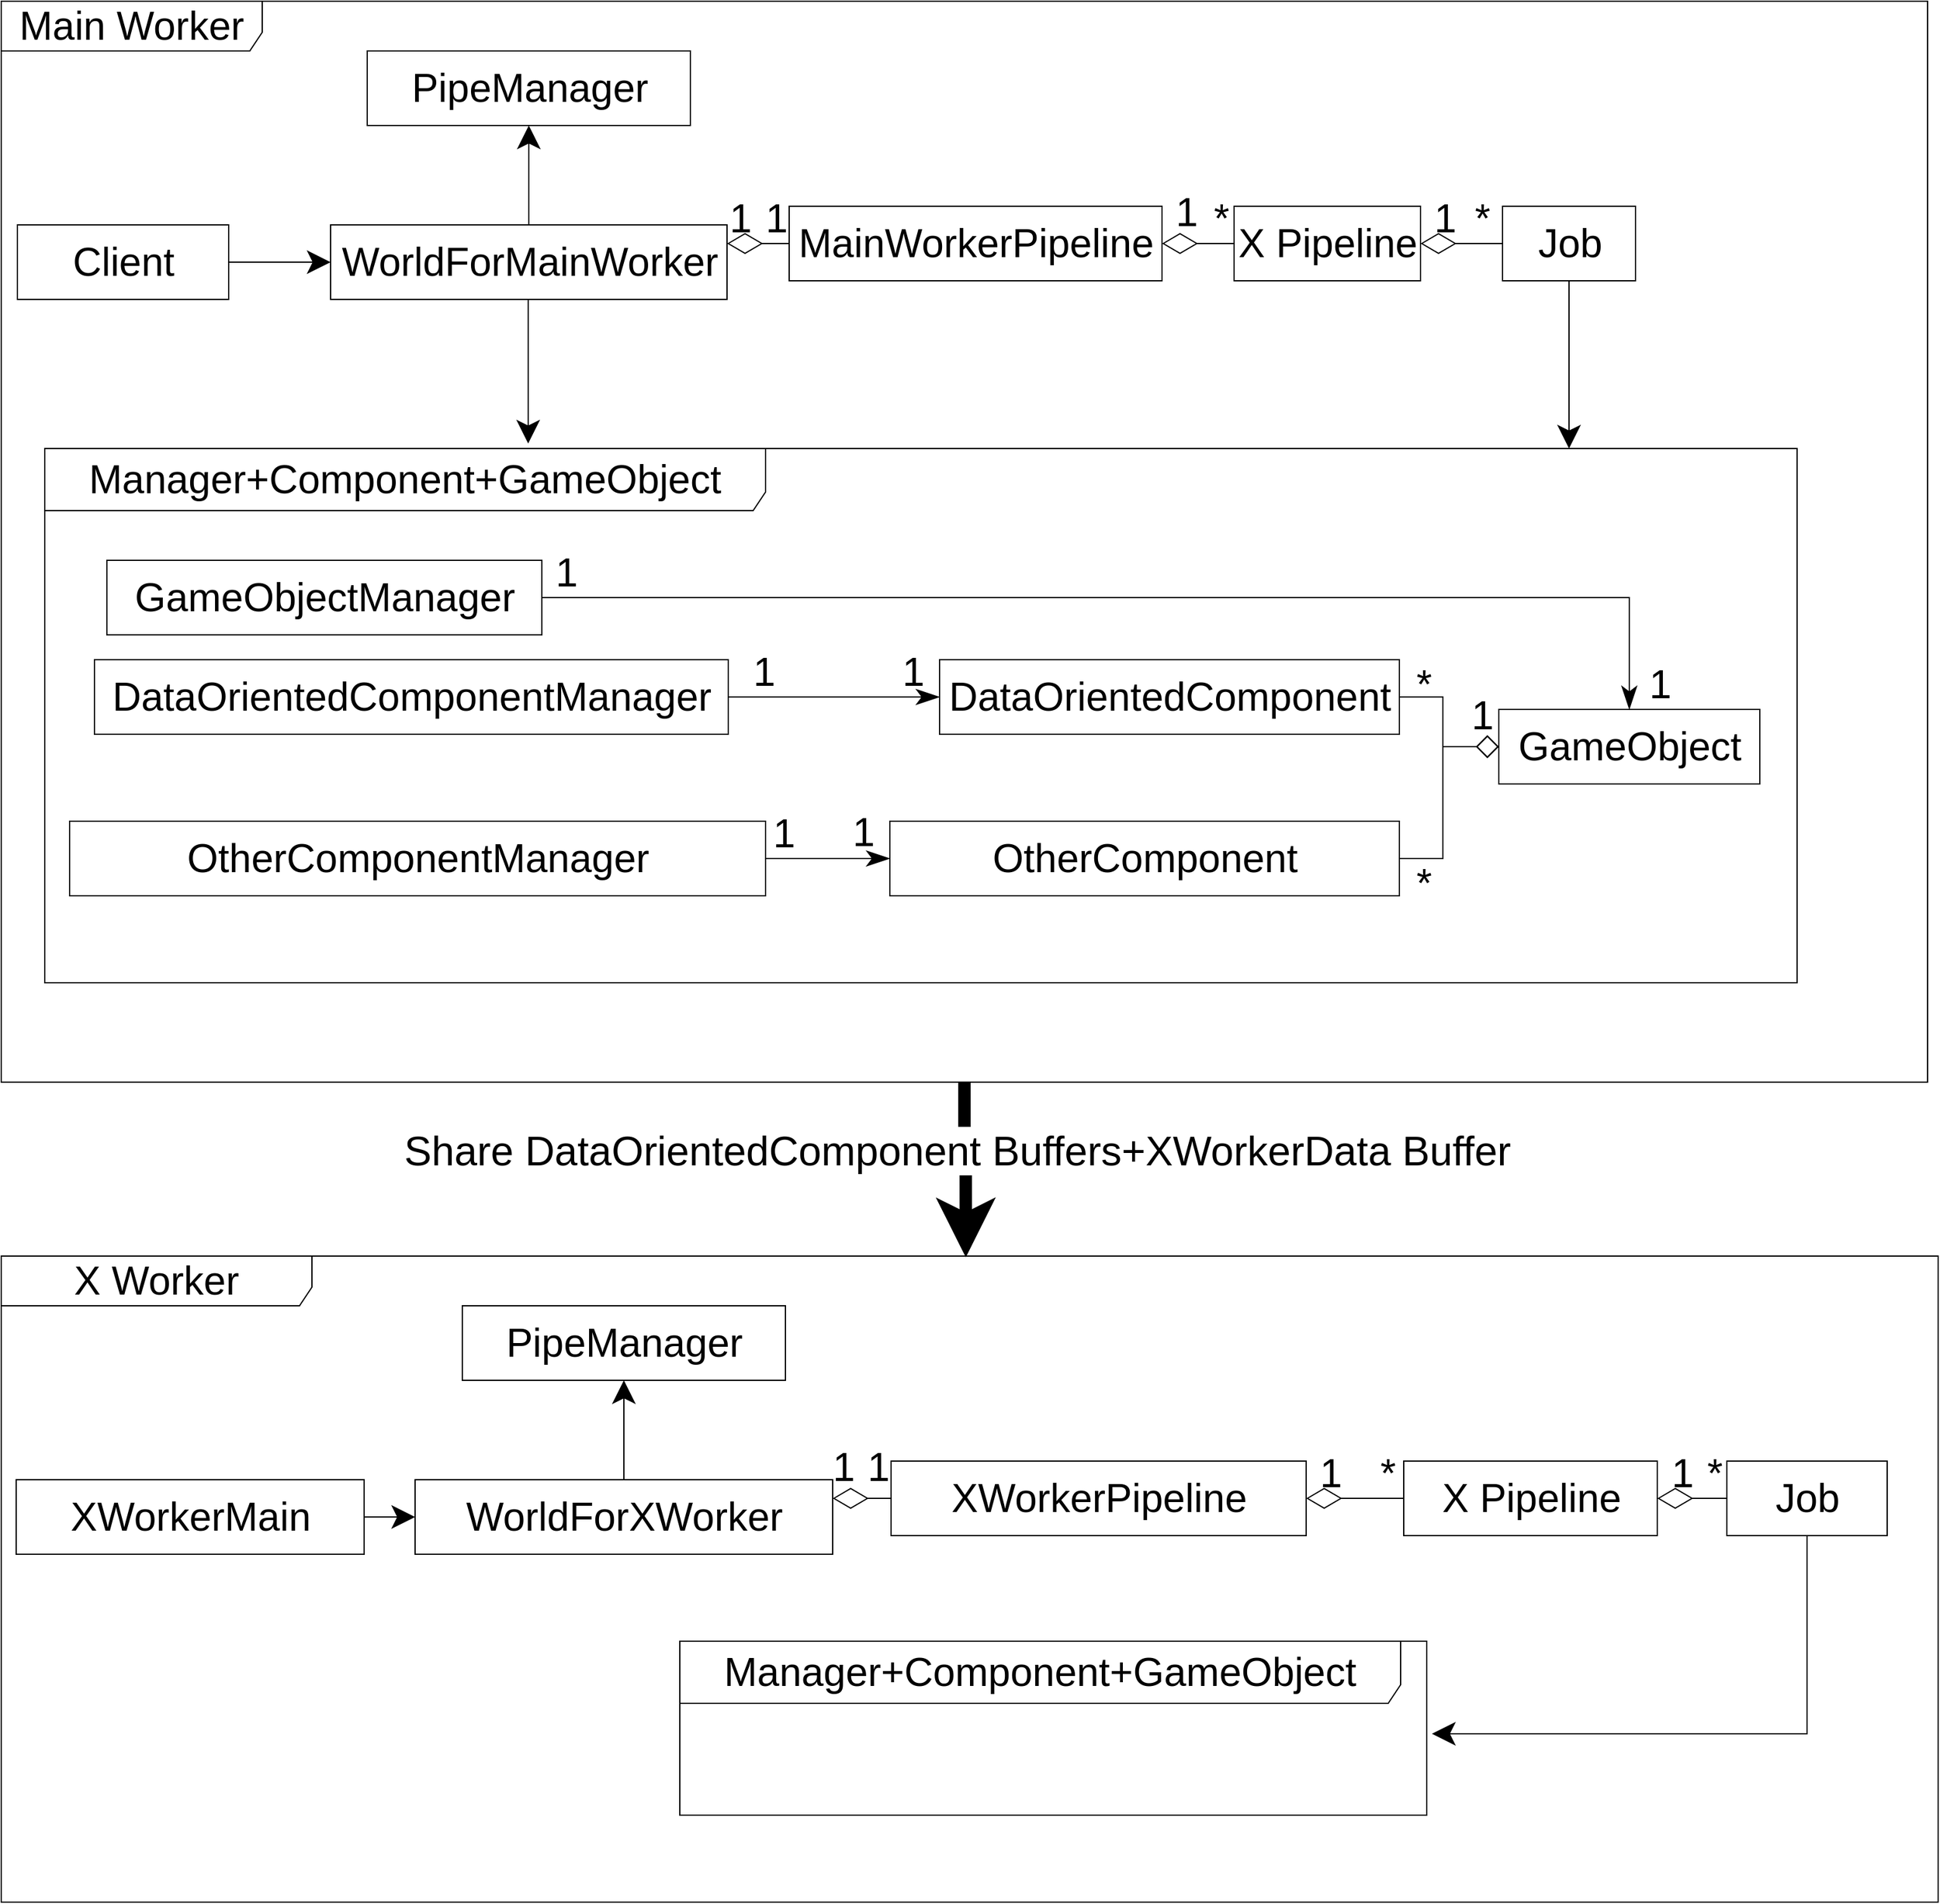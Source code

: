 <mxfile version="14.6.13" type="device"><diagram id="nAdpOtSs0KrQQDNCDKNN" name="第 1 页"><mxGraphModel dx="2719" dy="1344" grid="1" gridSize="10" guides="1" tooltips="1" connect="1" arrows="1" fold="1" page="1" pageScale="1" pageWidth="827" pageHeight="1169" math="0" shadow="0"><root><mxCell id="0"/><mxCell id="1" parent="0"/><mxCell id="TCRZuJQNpXyztrUDCK3c-104" style="edgeStyle=orthogonalEdgeStyle;rounded=0;orthogonalLoop=1;jettySize=auto;html=1;entryX=0.498;entryY=0.002;entryDx=0;entryDy=0;entryPerimeter=0;startSize=16;endSize=16;strokeWidth=10;" parent="1" source="TCRZuJQNpXyztrUDCK3c-1" target="TCRZuJQNpXyztrUDCK3c-21" edge="1"><mxGeometry relative="1" as="geometry"/></mxCell><mxCell id="TCRZuJQNpXyztrUDCK3c-105" value="&lt;font style=&quot;font-size: 33px&quot;&gt;Share DataOrientedComponent Buffers+XWorkerData Buffer&lt;/font&gt;" style="edgeLabel;html=1;align=center;verticalAlign=middle;resizable=0;points=[];" parent="TCRZuJQNpXyztrUDCK3c-104" vertex="1" connectable="0"><mxGeometry x="-0.168" y="-7" relative="1" as="geometry"><mxPoint x="1" y="-4" as="offset"/></mxGeometry></mxCell><mxCell id="TCRZuJQNpXyztrUDCK3c-1" value="Main Worker" style="shape=umlFrame;whiteSpace=wrap;html=1;width=210;height=40;fontSize=32;" parent="1" vertex="1"><mxGeometry x="-195" y="210" width="1550" height="870" as="geometry"/></mxCell><mxCell id="TCRZuJQNpXyztrUDCK3c-3" value="" style="edgeStyle=orthogonalEdgeStyle;rounded=0;orthogonalLoop=1;jettySize=auto;html=1;endSize=16;startSize=16;" parent="1" source="TCRZuJQNpXyztrUDCK3c-4" target="TCRZuJQNpXyztrUDCK3c-9" edge="1"><mxGeometry relative="1" as="geometry"/></mxCell><mxCell id="TCRZuJQNpXyztrUDCK3c-4" value="Client" style="html=1;fontSize=32;" parent="1" vertex="1"><mxGeometry x="-182" y="390.0" width="170" height="60" as="geometry"/></mxCell><mxCell id="TCRZuJQNpXyztrUDCK3c-5" value="" style="edgeStyle=orthogonalEdgeStyle;rounded=0;orthogonalLoop=1;jettySize=auto;html=1;endSize=16;startSize=16;" parent="1" source="TCRZuJQNpXyztrUDCK3c-9" target="TCRZuJQNpXyztrUDCK3c-10" edge="1"><mxGeometry relative="1" as="geometry"/></mxCell><mxCell id="TCRZuJQNpXyztrUDCK3c-6" value="" style="edgeStyle=orthogonalEdgeStyle;rounded=0;orthogonalLoop=1;jettySize=auto;html=1;endSize=26;startSize=26;startArrow=diamondThin;startFill=0;endArrow=none;endFill=0;exitX=1;exitY=0.25;exitDx=0;exitDy=0;" parent="1" source="TCRZuJQNpXyztrUDCK3c-9" target="TCRZuJQNpXyztrUDCK3c-12" edge="1"><mxGeometry relative="1" as="geometry"/></mxCell><mxCell id="TCRZuJQNpXyztrUDCK3c-102" style="edgeStyle=orthogonalEdgeStyle;rounded=0;orthogonalLoop=1;jettySize=auto;html=1;endSize=16;startSize=16;" parent="1" source="TCRZuJQNpXyztrUDCK3c-9" edge="1"><mxGeometry relative="1" as="geometry"><mxPoint x="229" y="566" as="targetPoint"/></mxGeometry></mxCell><mxCell id="TCRZuJQNpXyztrUDCK3c-9" value="WorldForMainWorker" style="html=1;fontSize=32;" parent="1" vertex="1"><mxGeometry x="70" y="390" width="319" height="60" as="geometry"/></mxCell><mxCell id="TCRZuJQNpXyztrUDCK3c-10" value="PipeManager" style="html=1;fontSize=32;" parent="1" vertex="1"><mxGeometry x="99.5" y="250" width="260" height="60" as="geometry"/></mxCell><mxCell id="Ty6sEvQHznma4aM35DVC-3" style="edgeStyle=orthogonalEdgeStyle;rounded=0;orthogonalLoop=1;jettySize=auto;html=1;startSize=26;endSize=26;startArrow=diamondThin;startFill=0;endArrow=none;endFill=0;" parent="1" source="TCRZuJQNpXyztrUDCK3c-12" target="Ty6sEvQHznma4aM35DVC-1" edge="1"><mxGeometry relative="1" as="geometry"/></mxCell><mxCell id="TCRZuJQNpXyztrUDCK3c-12" value="MainWorkerPipeline" style="html=1;fontSize=32;" parent="1" vertex="1"><mxGeometry x="439" y="375" width="300" height="60" as="geometry"/></mxCell><mxCell id="TCRZuJQNpXyztrUDCK3c-21" value="X Worker" style="shape=umlFrame;whiteSpace=wrap;html=1;width=250;height=40;fontSize=32;" parent="1" vertex="1"><mxGeometry x="-195" y="1220" width="1558.5" height="520" as="geometry"/></mxCell><mxCell id="TCRZuJQNpXyztrUDCK3c-22" value="&lt;font style=&quot;font-size: 32px&quot;&gt;Manager+&lt;/font&gt;Component+GameObject" style="shape=umlFrame;whiteSpace=wrap;html=1;width=580;height=50;fontSize=32;" parent="1" vertex="1"><mxGeometry x="351" y="1530" width="601" height="140" as="geometry"/></mxCell><mxCell id="TCRZuJQNpXyztrUDCK3c-23" value="" style="edgeStyle=orthogonalEdgeStyle;rounded=0;orthogonalLoop=1;jettySize=auto;html=1;endSize=16;startSize=16;" parent="1" source="TCRZuJQNpXyztrUDCK3c-24" target="TCRZuJQNpXyztrUDCK3c-28" edge="1"><mxGeometry relative="1" as="geometry"/></mxCell><mxCell id="TCRZuJQNpXyztrUDCK3c-24" value="XWorkerMain" style="html=1;fontSize=32;" parent="1" vertex="1"><mxGeometry x="-183" y="1400" width="280" height="60" as="geometry"/></mxCell><mxCell id="TCRZuJQNpXyztrUDCK3c-25" value="" style="edgeStyle=orthogonalEdgeStyle;rounded=0;orthogonalLoop=1;jettySize=auto;html=1;endSize=16;startSize=16;" parent="1" source="TCRZuJQNpXyztrUDCK3c-28" target="TCRZuJQNpXyztrUDCK3c-29" edge="1"><mxGeometry relative="1" as="geometry"/></mxCell><mxCell id="TCRZuJQNpXyztrUDCK3c-26" value="" style="edgeStyle=orthogonalEdgeStyle;rounded=0;orthogonalLoop=1;jettySize=auto;html=1;endSize=26;startSize=26;startArrow=diamondThin;startFill=0;endArrow=none;endFill=0;exitX=1;exitY=0.25;exitDx=0;exitDy=0;" parent="1" source="TCRZuJQNpXyztrUDCK3c-28" target="TCRZuJQNpXyztrUDCK3c-31" edge="1"><mxGeometry relative="1" as="geometry"/></mxCell><mxCell id="TCRZuJQNpXyztrUDCK3c-28" value="WorldForXWorker" style="html=1;fontSize=32;" parent="1" vertex="1"><mxGeometry x="138" y="1400" width="336" height="60" as="geometry"/></mxCell><mxCell id="TCRZuJQNpXyztrUDCK3c-29" value="PipeManager" style="html=1;fontSize=32;" parent="1" vertex="1"><mxGeometry x="176" y="1260" width="260" height="60" as="geometry"/></mxCell><mxCell id="Ty6sEvQHznma4aM35DVC-7" style="edgeStyle=orthogonalEdgeStyle;rounded=0;orthogonalLoop=1;jettySize=auto;html=1;entryX=0;entryY=0.5;entryDx=0;entryDy=0;startArrow=diamondThin;startFill=0;endArrow=none;endFill=0;startSize=26;endSize=26;" parent="1" source="TCRZuJQNpXyztrUDCK3c-31" target="Ty6sEvQHznma4aM35DVC-5" edge="1"><mxGeometry relative="1" as="geometry"/></mxCell><mxCell id="TCRZuJQNpXyztrUDCK3c-31" value="XWorkerPipeline" style="html=1;fontSize=32;" parent="1" vertex="1"><mxGeometry x="521" y="1385" width="334" height="60" as="geometry"/></mxCell><mxCell id="TCRZuJQNpXyztrUDCK3c-106" style="edgeStyle=orthogonalEdgeStyle;rounded=0;orthogonalLoop=1;jettySize=auto;html=1;entryX=1.007;entryY=0.532;entryDx=0;entryDy=0;entryPerimeter=0;startSize=16;endSize=16;strokeWidth=1;exitX=0.5;exitY=1;exitDx=0;exitDy=0;" parent="1" source="Ty6sEvQHznma4aM35DVC-6" target="TCRZuJQNpXyztrUDCK3c-22" edge="1"><mxGeometry relative="1" as="geometry"><Array as="points"><mxPoint x="1258" y="1604"/></Array><mxPoint x="1085" y="1380" as="sourcePoint"/></mxGeometry></mxCell><mxCell id="TCRZuJQNpXyztrUDCK3c-89" value="&lt;font style=&quot;font-size: 32px&quot;&gt;Manager+&lt;/font&gt;Component+GameObject" style="shape=umlFrame;whiteSpace=wrap;html=1;width=580;height=50;fontSize=32;" parent="1" vertex="1"><mxGeometry x="-160" y="570" width="1410" height="430" as="geometry"/></mxCell><mxCell id="TCRZuJQNpXyztrUDCK3c-90" style="edgeStyle=orthogonalEdgeStyle;rounded=0;orthogonalLoop=1;jettySize=auto;html=1;entryX=0;entryY=0.5;entryDx=0;entryDy=0;startArrow=none;startFill=0;endArrow=classicThin;endFill=1;startSize=16;endSize=16;" parent="1" source="TCRZuJQNpXyztrUDCK3c-91" target="TCRZuJQNpXyztrUDCK3c-94" edge="1"><mxGeometry relative="1" as="geometry"/></mxCell><mxCell id="TCRZuJQNpXyztrUDCK3c-91" value="DataOrientedComponentManager" style="html=1;fontSize=32;" parent="1" vertex="1"><mxGeometry x="-120" y="740" width="510" height="60" as="geometry"/></mxCell><mxCell id="TCRZuJQNpXyztrUDCK3c-92" style="edgeStyle=orthogonalEdgeStyle;rounded=0;orthogonalLoop=1;jettySize=auto;html=1;entryX=0;entryY=0.5;entryDx=0;entryDy=0;startArrow=none;startFill=0;endArrow=classicThin;endFill=1;startSize=16;endSize=16;" parent="1" source="TCRZuJQNpXyztrUDCK3c-93" target="TCRZuJQNpXyztrUDCK3c-97" edge="1"><mxGeometry relative="1" as="geometry"/></mxCell><mxCell id="TCRZuJQNpXyztrUDCK3c-93" value="OtherComponentManager" style="html=1;fontSize=32;" parent="1" vertex="1"><mxGeometry x="-140" y="870" width="560" height="60" as="geometry"/></mxCell><mxCell id="TCRZuJQNpXyztrUDCK3c-94" value="DataOrientedComponent" style="html=1;fontSize=32;" parent="1" vertex="1"><mxGeometry x="560" y="740" width="370" height="60" as="geometry"/></mxCell><mxCell id="TCRZuJQNpXyztrUDCK3c-95" style="edgeStyle=orthogonalEdgeStyle;rounded=0;orthogonalLoop=1;jettySize=auto;html=1;entryX=0.5;entryY=0;entryDx=0;entryDy=0;startArrow=none;startFill=0;endArrow=classicThin;endFill=1;startSize=16;endSize=16;" parent="1" source="TCRZuJQNpXyztrUDCK3c-96" target="TCRZuJQNpXyztrUDCK3c-100" edge="1"><mxGeometry relative="1" as="geometry"/></mxCell><mxCell id="TCRZuJQNpXyztrUDCK3c-96" value="GameObjectManager" style="html=1;fontSize=32;" parent="1" vertex="1"><mxGeometry x="-110" y="660" width="350" height="60" as="geometry"/></mxCell><mxCell id="TCRZuJQNpXyztrUDCK3c-97" value="OtherComponent" style="html=1;fontSize=32;" parent="1" vertex="1"><mxGeometry x="520" y="870" width="410" height="60" as="geometry"/></mxCell><mxCell id="TCRZuJQNpXyztrUDCK3c-98" style="edgeStyle=orthogonalEdgeStyle;rounded=0;orthogonalLoop=1;jettySize=auto;html=1;entryX=1;entryY=0.5;entryDx=0;entryDy=0;startArrow=diamond;startFill=0;endArrow=none;endFill=0;startSize=16;endSize=16;" parent="1" source="TCRZuJQNpXyztrUDCK3c-100" target="TCRZuJQNpXyztrUDCK3c-94" edge="1"><mxGeometry relative="1" as="geometry"/></mxCell><mxCell id="TCRZuJQNpXyztrUDCK3c-99" style="edgeStyle=orthogonalEdgeStyle;rounded=0;orthogonalLoop=1;jettySize=auto;html=1;entryX=1;entryY=0.5;entryDx=0;entryDy=0;startArrow=diamond;startFill=0;endArrow=none;endFill=0;startSize=16;endSize=16;" parent="1" source="TCRZuJQNpXyztrUDCK3c-100" target="TCRZuJQNpXyztrUDCK3c-97" edge="1"><mxGeometry relative="1" as="geometry"/></mxCell><mxCell id="TCRZuJQNpXyztrUDCK3c-100" value="GameObject" style="html=1;fontSize=32;" parent="1" vertex="1"><mxGeometry x="1010" y="780" width="210" height="60" as="geometry"/></mxCell><mxCell id="TCRZuJQNpXyztrUDCK3c-103" style="edgeStyle=orthogonalEdgeStyle;rounded=0;orthogonalLoop=1;jettySize=auto;html=1;startSize=16;endSize=16;exitX=0.5;exitY=1;exitDx=0;exitDy=0;" parent="1" source="Ty6sEvQHznma4aM35DVC-2" edge="1"><mxGeometry relative="1" as="geometry"><Array as="points"><mxPoint x="1067" y="570"/></Array><mxPoint x="997" y="370" as="sourcePoint"/><mxPoint x="1067" y="570" as="targetPoint"/></mxGeometry></mxCell><mxCell id="TCRZuJQNpXyztrUDCK3c-109" value="&lt;font style=&quot;font-size: 32px&quot;&gt;1&lt;/font&gt;" style="text;html=1;strokeColor=none;fillColor=none;align=center;verticalAlign=middle;whiteSpace=wrap;rounded=0;" parent="1" vertex="1"><mxGeometry x="380.0" y="375" width="40" height="20" as="geometry"/></mxCell><mxCell id="TCRZuJQNpXyztrUDCK3c-110" value="&lt;font style=&quot;font-size: 32px&quot;&gt;1&lt;/font&gt;" style="text;html=1;strokeColor=none;fillColor=none;align=center;verticalAlign=middle;whiteSpace=wrap;rounded=0;" parent="1" vertex="1"><mxGeometry x="409.0" y="375" width="40" height="20" as="geometry"/></mxCell><mxCell id="TCRZuJQNpXyztrUDCK3c-113" value="&lt;font style=&quot;font-size: 32px&quot;&gt;1&lt;/font&gt;" style="text;html=1;strokeColor=none;fillColor=none;align=center;verticalAlign=middle;whiteSpace=wrap;rounded=0;" parent="1" vertex="1"><mxGeometry x="739.0" y="370" width="40" height="20" as="geometry"/></mxCell><mxCell id="TCRZuJQNpXyztrUDCK3c-116" value="&lt;font style=&quot;font-size: 32px&quot;&gt;*&lt;/font&gt;" style="text;html=1;strokeColor=none;fillColor=none;align=center;verticalAlign=middle;whiteSpace=wrap;rounded=0;" parent="1" vertex="1"><mxGeometry x="767.0" y="375" width="40" height="20" as="geometry"/></mxCell><mxCell id="TCRZuJQNpXyztrUDCK3c-117" value="&lt;font style=&quot;font-size: 32px&quot;&gt;1&lt;/font&gt;" style="text;html=1;strokeColor=none;fillColor=none;align=center;verticalAlign=middle;whiteSpace=wrap;rounded=0;" parent="1" vertex="1"><mxGeometry x="399.0" y="740" width="40" height="20" as="geometry"/></mxCell><mxCell id="TCRZuJQNpXyztrUDCK3c-118" value="&lt;font style=&quot;font-size: 32px&quot;&gt;1&lt;/font&gt;" style="text;html=1;strokeColor=none;fillColor=none;align=center;verticalAlign=middle;whiteSpace=wrap;rounded=0;" parent="1" vertex="1"><mxGeometry x="519.0" y="740" width="40" height="20" as="geometry"/></mxCell><mxCell id="TCRZuJQNpXyztrUDCK3c-119" value="&lt;font style=&quot;font-size: 32px&quot;&gt;1&lt;/font&gt;" style="text;html=1;strokeColor=none;fillColor=none;align=center;verticalAlign=middle;whiteSpace=wrap;rounded=0;" parent="1" vertex="1"><mxGeometry x="415.0" y="870" width="40" height="20" as="geometry"/></mxCell><mxCell id="TCRZuJQNpXyztrUDCK3c-120" value="&lt;font style=&quot;font-size: 32px&quot;&gt;1&lt;/font&gt;" style="text;html=1;strokeColor=none;fillColor=none;align=center;verticalAlign=middle;whiteSpace=wrap;rounded=0;" parent="1" vertex="1"><mxGeometry x="479.0" y="869" width="40" height="20" as="geometry"/></mxCell><mxCell id="TCRZuJQNpXyztrUDCK3c-121" value="&lt;font style=&quot;font-size: 32px&quot;&gt;1&lt;/font&gt;" style="text;html=1;strokeColor=none;fillColor=none;align=center;verticalAlign=middle;whiteSpace=wrap;rounded=0;" parent="1" vertex="1"><mxGeometry x="240.0" y="660" width="40" height="20" as="geometry"/></mxCell><mxCell id="TCRZuJQNpXyztrUDCK3c-122" value="&lt;font style=&quot;font-size: 32px&quot;&gt;1&lt;/font&gt;" style="text;html=1;strokeColor=none;fillColor=none;align=center;verticalAlign=middle;whiteSpace=wrap;rounded=0;" parent="1" vertex="1"><mxGeometry x="1120.0" y="750" width="40" height="20" as="geometry"/></mxCell><mxCell id="TCRZuJQNpXyztrUDCK3c-123" value="&lt;font style=&quot;font-size: 32px&quot;&gt;1&lt;/font&gt;" style="text;html=1;strokeColor=none;fillColor=none;align=center;verticalAlign=middle;whiteSpace=wrap;rounded=0;" parent="1" vertex="1"><mxGeometry x="977.0" y="775" width="40" height="20" as="geometry"/></mxCell><mxCell id="TCRZuJQNpXyztrUDCK3c-124" value="&lt;font style=&quot;font-size: 32px&quot;&gt;*&lt;/font&gt;" style="text;html=1;strokeColor=none;fillColor=none;align=center;verticalAlign=middle;whiteSpace=wrap;rounded=0;" parent="1" vertex="1"><mxGeometry x="930.0" y="750" width="40" height="20" as="geometry"/></mxCell><mxCell id="TCRZuJQNpXyztrUDCK3c-125" value="&lt;font style=&quot;font-size: 32px&quot;&gt;*&lt;/font&gt;" style="text;html=1;strokeColor=none;fillColor=none;align=center;verticalAlign=middle;whiteSpace=wrap;rounded=0;" parent="1" vertex="1"><mxGeometry x="930.0" y="910" width="40" height="20" as="geometry"/></mxCell><mxCell id="TCRZuJQNpXyztrUDCK3c-126" value="&lt;font style=&quot;font-size: 32px&quot;&gt;1&lt;/font&gt;" style="text;html=1;strokeColor=none;fillColor=none;align=center;verticalAlign=middle;whiteSpace=wrap;rounded=0;" parent="1" vertex="1"><mxGeometry x="463.0" y="1380" width="40" height="20" as="geometry"/></mxCell><mxCell id="TCRZuJQNpXyztrUDCK3c-128" value="&lt;font style=&quot;font-size: 32px&quot;&gt;1&lt;/font&gt;" style="text;html=1;strokeColor=none;fillColor=none;align=center;verticalAlign=middle;whiteSpace=wrap;rounded=0;" parent="1" vertex="1"><mxGeometry x="491.0" y="1380" width="40" height="20" as="geometry"/></mxCell><mxCell id="Ty6sEvQHznma4aM35DVC-4" style="edgeStyle=orthogonalEdgeStyle;rounded=0;orthogonalLoop=1;jettySize=auto;html=1;entryX=0;entryY=0.5;entryDx=0;entryDy=0;startArrow=diamondThin;startFill=0;endArrow=none;endFill=0;startSize=26;endSize=26;" parent="1" source="Ty6sEvQHznma4aM35DVC-1" target="Ty6sEvQHznma4aM35DVC-2" edge="1"><mxGeometry relative="1" as="geometry"/></mxCell><mxCell id="Ty6sEvQHznma4aM35DVC-1" value="X Pipeline" style="html=1;fontSize=32;" parent="1" vertex="1"><mxGeometry x="797" y="375" width="150" height="60" as="geometry"/></mxCell><mxCell id="Ty6sEvQHznma4aM35DVC-2" value="Job" style="html=1;fontSize=32;" parent="1" vertex="1"><mxGeometry x="1013" y="375" width="107" height="60" as="geometry"/></mxCell><mxCell id="Ty6sEvQHznma4aM35DVC-8" style="edgeStyle=orthogonalEdgeStyle;rounded=0;orthogonalLoop=1;jettySize=auto;html=1;startArrow=diamondThin;startFill=0;endArrow=none;endFill=0;startSize=26;endSize=26;" parent="1" source="Ty6sEvQHznma4aM35DVC-5" target="Ty6sEvQHznma4aM35DVC-6" edge="1"><mxGeometry relative="1" as="geometry"/></mxCell><mxCell id="Ty6sEvQHznma4aM35DVC-5" value="X Pipeline" style="html=1;fontSize=32;" parent="1" vertex="1"><mxGeometry x="933.5" y="1385" width="204" height="60" as="geometry"/></mxCell><mxCell id="Ty6sEvQHznma4aM35DVC-6" value="Job" style="html=1;fontSize=32;" parent="1" vertex="1"><mxGeometry x="1193.5" y="1385" width="129" height="60" as="geometry"/></mxCell><mxCell id="Ty6sEvQHznma4aM35DVC-9" value="&lt;font style=&quot;font-size: 32px&quot;&gt;1&lt;/font&gt;" style="text;html=1;strokeColor=none;fillColor=none;align=center;verticalAlign=middle;whiteSpace=wrap;rounded=0;" parent="1" vertex="1"><mxGeometry x="947.0" y="375" width="40" height="20" as="geometry"/></mxCell><mxCell id="Ty6sEvQHznma4aM35DVC-10" value="&lt;font style=&quot;font-size: 32px&quot;&gt;*&lt;/font&gt;" style="text;html=1;strokeColor=none;fillColor=none;align=center;verticalAlign=middle;whiteSpace=wrap;rounded=0;" parent="1" vertex="1"><mxGeometry x="977.0" y="375" width="40" height="20" as="geometry"/></mxCell><mxCell id="Ty6sEvQHznma4aM35DVC-11" value="&lt;font style=&quot;font-size: 32px&quot;&gt;1&lt;/font&gt;" style="text;html=1;strokeColor=none;fillColor=none;align=center;verticalAlign=middle;whiteSpace=wrap;rounded=0;" parent="1" vertex="1"><mxGeometry x="855.0" y="1385" width="40" height="20" as="geometry"/></mxCell><mxCell id="Ty6sEvQHznma4aM35DVC-12" value="&lt;font style=&quot;font-size: 32px&quot;&gt;*&lt;/font&gt;" style="text;html=1;strokeColor=none;fillColor=none;align=center;verticalAlign=middle;whiteSpace=wrap;rounded=0;" parent="1" vertex="1"><mxGeometry x="900.5" y="1385" width="40" height="20" as="geometry"/></mxCell><mxCell id="Ty6sEvQHznma4aM35DVC-13" value="&lt;font style=&quot;font-size: 32px&quot;&gt;1&lt;/font&gt;" style="text;html=1;strokeColor=none;fillColor=none;align=center;verticalAlign=middle;whiteSpace=wrap;rounded=0;" parent="1" vertex="1"><mxGeometry x="1137.5" y="1385" width="40" height="20" as="geometry"/></mxCell><mxCell id="Ty6sEvQHznma4aM35DVC-14" value="&lt;font style=&quot;font-size: 32px&quot;&gt;*&lt;/font&gt;" style="text;html=1;strokeColor=none;fillColor=none;align=center;verticalAlign=middle;whiteSpace=wrap;rounded=0;" parent="1" vertex="1"><mxGeometry x="1163.5" y="1385" width="40" height="20" as="geometry"/></mxCell></root></mxGraphModel></diagram></mxfile>